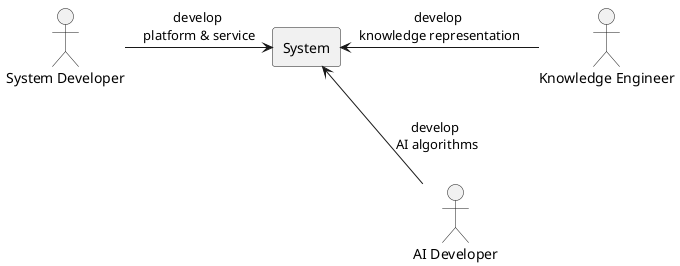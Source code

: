 @startuml

scale max 600 height

' left to right direction

' top to bottom direction

' rectangle Developers #line.dotted {
    actor "System Developer" as SD
    actor "Knowledge Engineer" as KE
    actor "AI Developer" as AID
' }

rectangle "System" as System {
    ' rectangle "UI/Client" as UI1
    ' rectangle "UI/Client 2" as UI2
    ' rectangle "UI/Client 3" as UI3
    ' rectangle Extractor
    ' cloud "Server" {
    '     rectangle Service
    '     database Storage
    ' }
}

' Users -[hidden]right- System

' Us -down-> UI1
' Ub -down-> UI2: browse
' Um -down-> UI3: modify

' Us -[hidden]right- Ub
' Ub -[hidden]right- Um

' Internet <-- Extractor: craw & extract
' Extractor --> Service

' UI1 -[hidden]right- UI2
' UI2 -[hidden]right- UI3

' UI1 -down-> Service
' UI2 -down-> Service
' UI3 -down-> Service
' Service -> Storage

SD -> System: develop \nplatform & service
System <-right- KE: develop \nknowledge representation
System <-right- AID: develop \nAI algorithms

KE -[hidden]down- AID

@enduml